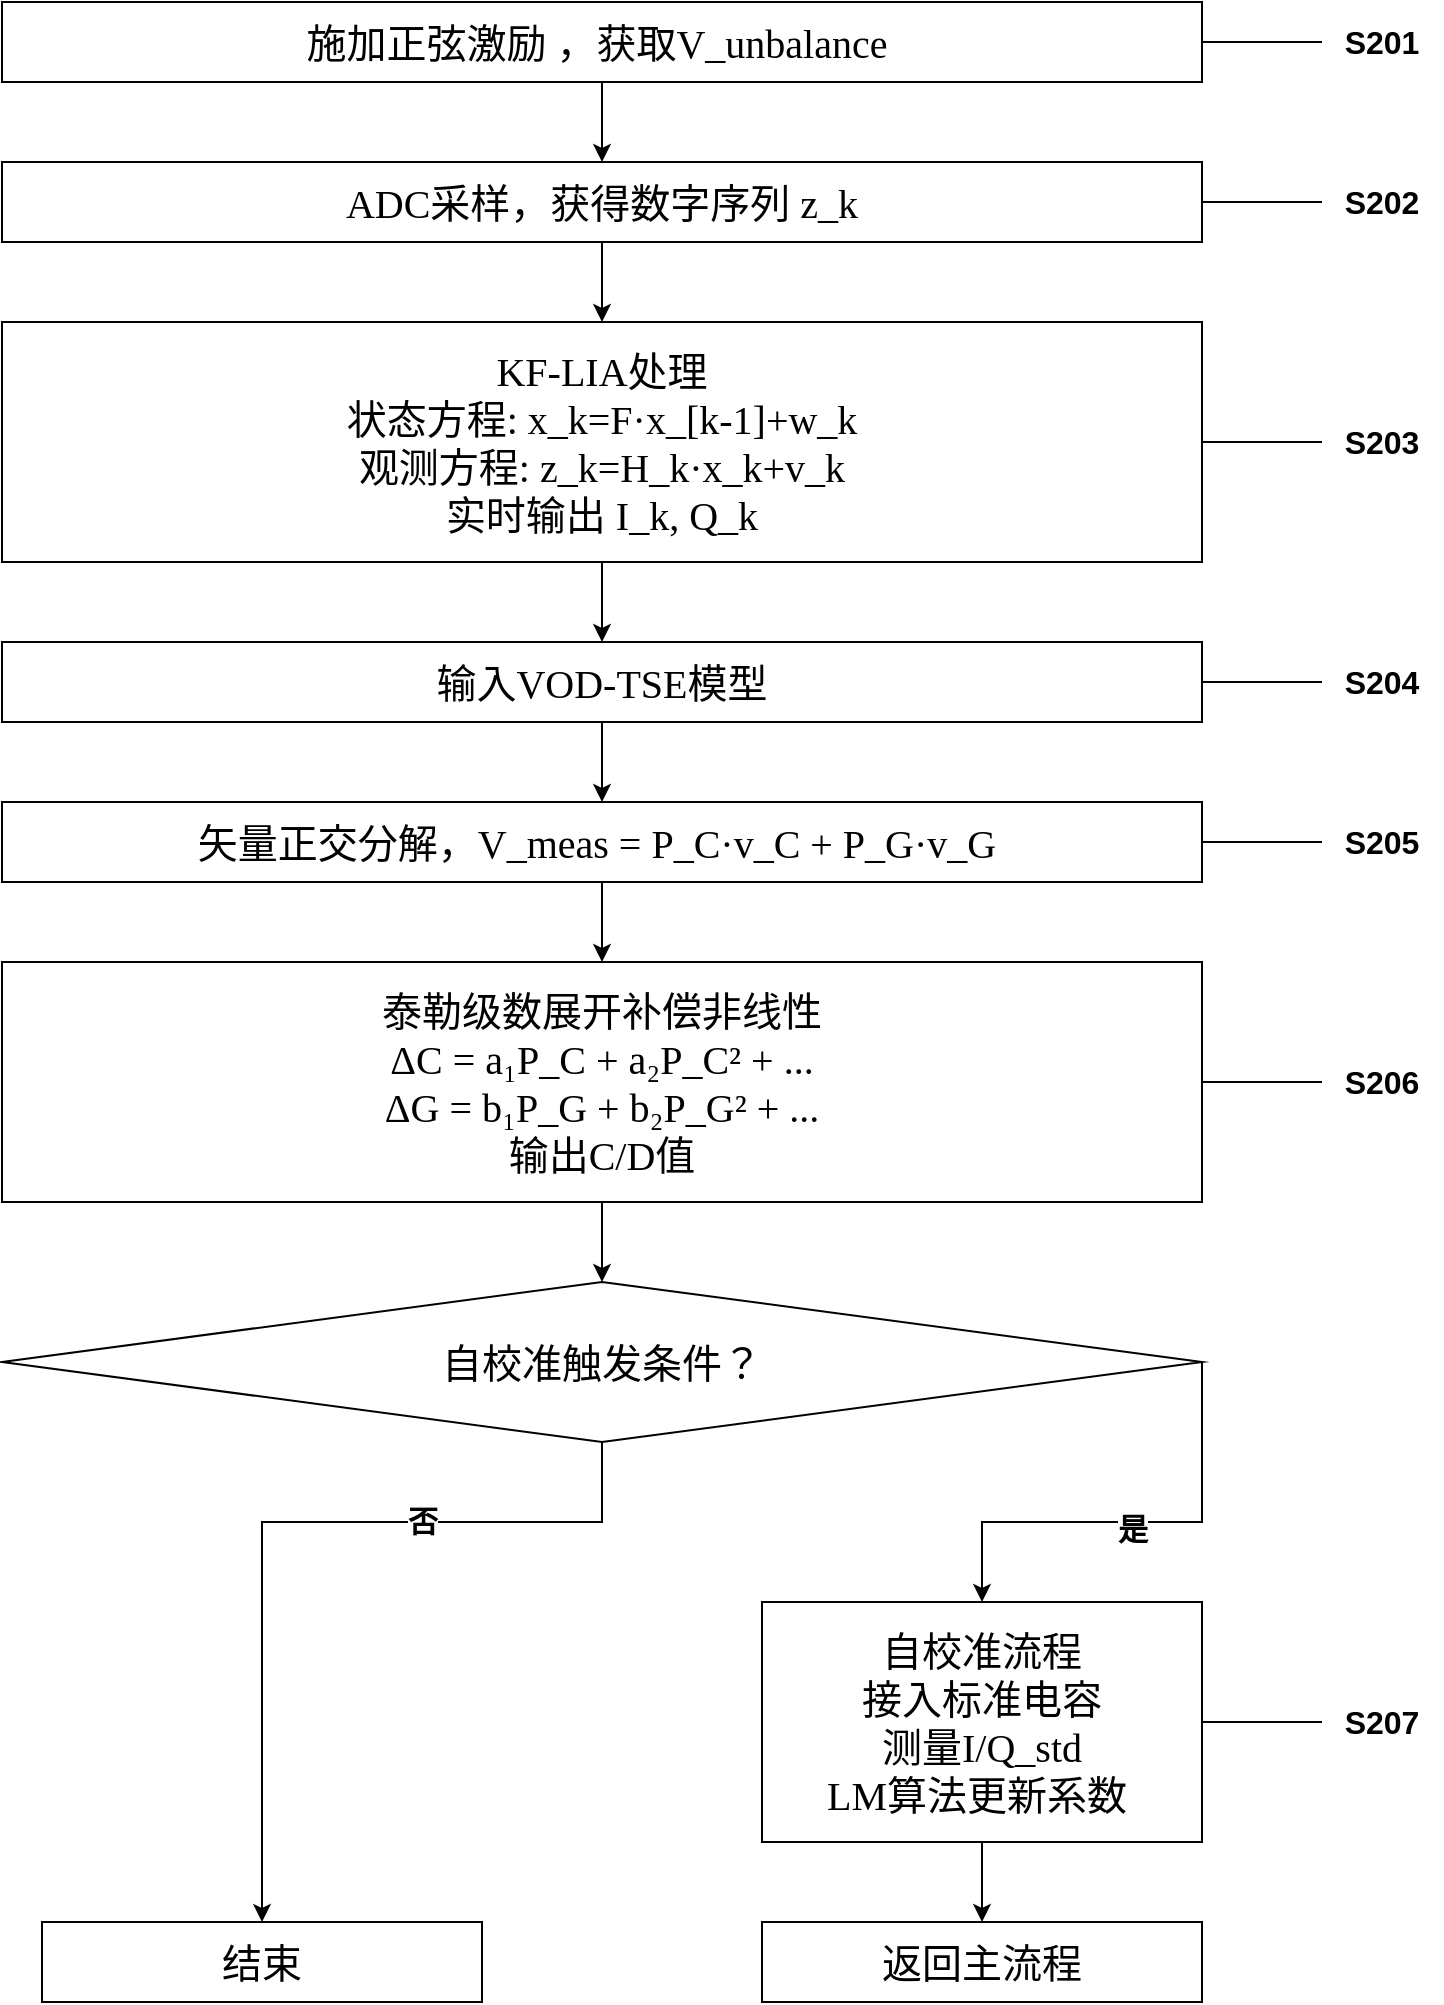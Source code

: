 <mxfile version="28.1.1">
  <diagram name="第 1 页" id="Kd_N4M90eKUCI-s-Nv34">
    <mxGraphModel dx="2096" dy="1087" grid="1" gridSize="10" guides="1" tooltips="1" connect="1" arrows="1" fold="1" page="1" pageScale="1" pageWidth="1920" pageHeight="1200" math="0" shadow="0">
      <root>
        <mxCell id="0" />
        <mxCell id="1" parent="0" />
        <mxCell id="S8SSX4Sj8_gAmMkmtofV-30" value="" style="edgeStyle=orthogonalEdgeStyle;rounded=0;orthogonalLoop=1;jettySize=auto;html=1;fontFamily=Times New Roman;" edge="1" parent="1" source="S8SSX4Sj8_gAmMkmtofV-28" target="S8SSX4Sj8_gAmMkmtofV-29">
          <mxGeometry relative="1" as="geometry" />
        </mxCell>
        <mxCell id="S8SSX4Sj8_gAmMkmtofV-65" style="edgeStyle=orthogonalEdgeStyle;rounded=0;orthogonalLoop=1;jettySize=auto;html=1;endArrow=none;endFill=0;" edge="1" parent="1" source="S8SSX4Sj8_gAmMkmtofV-28" target="S8SSX4Sj8_gAmMkmtofV-64">
          <mxGeometry relative="1" as="geometry" />
        </mxCell>
        <mxCell id="S8SSX4Sj8_gAmMkmtofV-28" value="&lt;div&gt;&lt;font style=&quot;font-size: 20px;&quot;&gt;施加正弦激励 ，&lt;span style=&quot;background-color: transparent; color: light-dark(rgb(0, 0, 0), rgb(255, 255, 255));&quot;&gt;获取V_unbalance&amp;nbsp;&lt;/span&gt;&lt;/font&gt;&lt;/div&gt;" style="rounded=0;whiteSpace=wrap;html=1;fontFamily=Times New Roman;" vertex="1" parent="1">
          <mxGeometry x="400" y="40" width="600" height="40" as="geometry" />
        </mxCell>
        <mxCell id="S8SSX4Sj8_gAmMkmtofV-32" value="" style="edgeStyle=orthogonalEdgeStyle;rounded=0;orthogonalLoop=1;jettySize=auto;html=1;fontFamily=Times New Roman;" edge="1" parent="1" source="S8SSX4Sj8_gAmMkmtofV-29" target="S8SSX4Sj8_gAmMkmtofV-31">
          <mxGeometry relative="1" as="geometry" />
        </mxCell>
        <mxCell id="S8SSX4Sj8_gAmMkmtofV-82" value="" style="edgeStyle=orthogonalEdgeStyle;rounded=0;orthogonalLoop=1;jettySize=auto;html=1;endArrow=none;endFill=0;" edge="1" parent="1" source="S8SSX4Sj8_gAmMkmtofV-29" target="S8SSX4Sj8_gAmMkmtofV-72">
          <mxGeometry relative="1" as="geometry" />
        </mxCell>
        <mxCell id="S8SSX4Sj8_gAmMkmtofV-29" value="&lt;div&gt;&lt;span style=&quot;font-size: 20px;&quot;&gt;ADC采样，获得&lt;/span&gt;&lt;span style=&quot;font-size: 20px; background-color: transparent; color: light-dark(rgb(0, 0, 0), rgb(255, 255, 255));&quot;&gt;数字序列 z_k&lt;/span&gt;&lt;/div&gt;" style="rounded=0;whiteSpace=wrap;html=1;fontFamily=Times New Roman;" vertex="1" parent="1">
          <mxGeometry x="400" y="120" width="600" height="40" as="geometry" />
        </mxCell>
        <mxCell id="S8SSX4Sj8_gAmMkmtofV-34" value="" style="edgeStyle=orthogonalEdgeStyle;rounded=0;orthogonalLoop=1;jettySize=auto;html=1;fontFamily=Times New Roman;" edge="1" parent="1" source="S8SSX4Sj8_gAmMkmtofV-31" target="S8SSX4Sj8_gAmMkmtofV-33">
          <mxGeometry relative="1" as="geometry" />
        </mxCell>
        <mxCell id="S8SSX4Sj8_gAmMkmtofV-83" value="" style="edgeStyle=orthogonalEdgeStyle;rounded=0;orthogonalLoop=1;jettySize=auto;html=1;endArrow=none;endFill=0;" edge="1" parent="1" source="S8SSX4Sj8_gAmMkmtofV-31" target="S8SSX4Sj8_gAmMkmtofV-73">
          <mxGeometry relative="1" as="geometry" />
        </mxCell>
        <mxCell id="S8SSX4Sj8_gAmMkmtofV-31" value="&lt;div&gt;&lt;span style=&quot;font-size: 20px;&quot;&gt;KF-LIA处理&lt;/span&gt;&lt;/div&gt;&lt;div&gt;&lt;span style=&quot;background-color: transparent; color: light-dark(rgb(0, 0, 0), rgb(255, 255, 255)); font-size: 20px;&quot;&gt;状态方程: x_k=F·x_[&lt;/span&gt;&lt;span style=&quot;background-color: transparent; color: light-dark(rgb(0, 0, 0), rgb(255, 255, 255)); font-size: 20px;&quot;&gt;k-1&lt;/span&gt;&lt;span style=&quot;background-color: transparent; color: light-dark(rgb(0, 0, 0), rgb(255, 255, 255)); font-size: 20px;&quot;&gt;]+w_k&lt;/span&gt;&lt;/div&gt;&lt;div&gt;&lt;span style=&quot;font-size: 20px; background-color: transparent; color: light-dark(rgb(0, 0, 0), rgb(255, 255, 255));&quot;&gt;观测方程: z_k=H_k·x_k+v_k&lt;/span&gt;&lt;/div&gt;&lt;div&gt;&lt;span style=&quot;font-size: 20px;&quot;&gt;实时输出 I_k, Q_k&lt;/span&gt;&lt;/div&gt;" style="rounded=0;whiteSpace=wrap;html=1;fontFamily=Times New Roman;" vertex="1" parent="1">
          <mxGeometry x="400" y="200" width="600" height="120" as="geometry" />
        </mxCell>
        <mxCell id="S8SSX4Sj8_gAmMkmtofV-38" value="" style="edgeStyle=orthogonalEdgeStyle;rounded=0;orthogonalLoop=1;jettySize=auto;html=1;fontFamily=Times New Roman;" edge="1" parent="1" source="S8SSX4Sj8_gAmMkmtofV-33" target="S8SSX4Sj8_gAmMkmtofV-37">
          <mxGeometry relative="1" as="geometry" />
        </mxCell>
        <mxCell id="S8SSX4Sj8_gAmMkmtofV-84" value="" style="edgeStyle=orthogonalEdgeStyle;rounded=0;orthogonalLoop=1;jettySize=auto;html=1;endArrow=none;endFill=0;" edge="1" parent="1" source="S8SSX4Sj8_gAmMkmtofV-33" target="S8SSX4Sj8_gAmMkmtofV-74">
          <mxGeometry relative="1" as="geometry" />
        </mxCell>
        <mxCell id="S8SSX4Sj8_gAmMkmtofV-33" value="&lt;span style=&quot;font-size: 20px;&quot;&gt;输入VOD-TSE模型&lt;/span&gt;" style="rounded=0;whiteSpace=wrap;html=1;fontFamily=Times New Roman;" vertex="1" parent="1">
          <mxGeometry x="400" y="360" width="600" height="40" as="geometry" />
        </mxCell>
        <mxCell id="S8SSX4Sj8_gAmMkmtofV-40" value="" style="edgeStyle=orthogonalEdgeStyle;rounded=0;orthogonalLoop=1;jettySize=auto;html=1;" edge="1" parent="1" source="S8SSX4Sj8_gAmMkmtofV-37" target="S8SSX4Sj8_gAmMkmtofV-39">
          <mxGeometry relative="1" as="geometry" />
        </mxCell>
        <mxCell id="S8SSX4Sj8_gAmMkmtofV-85" value="" style="edgeStyle=orthogonalEdgeStyle;rounded=0;orthogonalLoop=1;jettySize=auto;html=1;endArrow=none;endFill=0;" edge="1" parent="1" source="S8SSX4Sj8_gAmMkmtofV-37" target="S8SSX4Sj8_gAmMkmtofV-75">
          <mxGeometry relative="1" as="geometry" />
        </mxCell>
        <mxCell id="S8SSX4Sj8_gAmMkmtofV-37" value="&lt;span style=&quot;font-size: 20px;&quot;&gt;矢量正交分解，V_meas = P_C·v_C + P_G·v_G&amp;nbsp;&lt;/span&gt;" style="rounded=0;whiteSpace=wrap;html=1;fontFamily=Times New Roman;" vertex="1" parent="1">
          <mxGeometry x="400" y="440" width="600" height="40" as="geometry" />
        </mxCell>
        <mxCell id="S8SSX4Sj8_gAmMkmtofV-81" value="" style="edgeStyle=orthogonalEdgeStyle;rounded=0;orthogonalLoop=1;jettySize=auto;html=1;" edge="1" parent="1" source="S8SSX4Sj8_gAmMkmtofV-39" target="S8SSX4Sj8_gAmMkmtofV-45">
          <mxGeometry relative="1" as="geometry" />
        </mxCell>
        <mxCell id="S8SSX4Sj8_gAmMkmtofV-86" value="" style="edgeStyle=orthogonalEdgeStyle;rounded=0;orthogonalLoop=1;jettySize=auto;html=1;endArrow=none;endFill=0;" edge="1" parent="1" source="S8SSX4Sj8_gAmMkmtofV-39" target="S8SSX4Sj8_gAmMkmtofV-76">
          <mxGeometry relative="1" as="geometry" />
        </mxCell>
        <mxCell id="S8SSX4Sj8_gAmMkmtofV-39" value="&lt;span style=&quot;font-size: 20px;&quot;&gt;泰勒级数展开补偿非线性&lt;/span&gt;&lt;div&gt;&lt;span style=&quot;font-size: 20px;&quot;&gt;ΔC = a₁P_C + a₂P_C² + ...&lt;/span&gt;&lt;/div&gt;&lt;div&gt;&lt;span style=&quot;font-size: 20px;&quot;&gt;ΔG = b₁P_G + b₂P_G² + ...&lt;/span&gt;&lt;/div&gt;&lt;div&gt;&lt;span style=&quot;font-size: 20px;&quot;&gt;输出C/D值&lt;/span&gt;&lt;/div&gt;" style="rounded=0;whiteSpace=wrap;html=1;fontFamily=Times New Roman;" vertex="1" parent="1">
          <mxGeometry x="400" y="520" width="600" height="120" as="geometry" />
        </mxCell>
        <mxCell id="S8SSX4Sj8_gAmMkmtofV-53" style="edgeStyle=orthogonalEdgeStyle;rounded=0;orthogonalLoop=1;jettySize=auto;html=1;exitX=1;exitY=0.5;exitDx=0;exitDy=0;exitPerimeter=0;entryX=0.5;entryY=0;entryDx=0;entryDy=0;" edge="1" parent="1" source="S8SSX4Sj8_gAmMkmtofV-45" target="S8SSX4Sj8_gAmMkmtofV-52">
          <mxGeometry relative="1" as="geometry">
            <Array as="points">
              <mxPoint x="1000" y="800" />
              <mxPoint x="890" y="800" />
            </Array>
          </mxGeometry>
        </mxCell>
        <mxCell id="S8SSX4Sj8_gAmMkmtofV-60" value="是" style="edgeLabel;html=1;align=center;verticalAlign=middle;resizable=0;points=[];fontStyle=1;fontSize=15;" vertex="1" connectable="0" parent="S8SSX4Sj8_gAmMkmtofV-53">
          <mxGeometry x="-0.001" y="3" relative="1" as="geometry">
            <mxPoint as="offset" />
          </mxGeometry>
        </mxCell>
        <mxCell id="S8SSX4Sj8_gAmMkmtofV-59" style="edgeStyle=orthogonalEdgeStyle;rounded=0;orthogonalLoop=1;jettySize=auto;html=1;exitX=0.5;exitY=1;exitDx=0;exitDy=0;exitPerimeter=0;entryX=0.5;entryY=0;entryDx=0;entryDy=0;" edge="1" parent="1" source="S8SSX4Sj8_gAmMkmtofV-45" target="S8SSX4Sj8_gAmMkmtofV-58">
          <mxGeometry relative="1" as="geometry">
            <Array as="points">
              <mxPoint x="700" y="800" />
              <mxPoint x="530" y="800" />
            </Array>
          </mxGeometry>
        </mxCell>
        <mxCell id="S8SSX4Sj8_gAmMkmtofV-61" value="否" style="edgeLabel;html=1;align=center;verticalAlign=middle;resizable=0;points=[];fontStyle=1;fontSize=15;" vertex="1" connectable="0" parent="S8SSX4Sj8_gAmMkmtofV-59">
          <mxGeometry x="-0.424" y="-1" relative="1" as="geometry">
            <mxPoint x="-12" as="offset" />
          </mxGeometry>
        </mxCell>
        <mxCell id="S8SSX4Sj8_gAmMkmtofV-45" value="&lt;font style=&quot;font-size: 20px;&quot;&gt;自校准触发条件？&lt;/font&gt;" style="strokeWidth=1;html=1;shape=mxgraph.flowchart.decision;whiteSpace=wrap;fontFamily=Times New Roman;" vertex="1" parent="1">
          <mxGeometry x="400" y="680" width="600" height="80" as="geometry" />
        </mxCell>
        <mxCell id="S8SSX4Sj8_gAmMkmtofV-57" value="" style="edgeStyle=orthogonalEdgeStyle;rounded=0;orthogonalLoop=1;jettySize=auto;html=1;" edge="1" parent="1" source="S8SSX4Sj8_gAmMkmtofV-52" target="S8SSX4Sj8_gAmMkmtofV-56">
          <mxGeometry relative="1" as="geometry" />
        </mxCell>
        <mxCell id="S8SSX4Sj8_gAmMkmtofV-87" value="" style="edgeStyle=orthogonalEdgeStyle;rounded=0;orthogonalLoop=1;jettySize=auto;html=1;endArrow=none;endFill=0;" edge="1" parent="1" source="S8SSX4Sj8_gAmMkmtofV-52" target="S8SSX4Sj8_gAmMkmtofV-79">
          <mxGeometry relative="1" as="geometry" />
        </mxCell>
        <mxCell id="S8SSX4Sj8_gAmMkmtofV-52" value="&lt;span style=&quot;font-size: 20px;&quot;&gt;自校准流程&lt;/span&gt;&lt;div&gt;&lt;span style=&quot;font-size: 20px;&quot;&gt;接入标准电容&lt;/span&gt;&lt;/div&gt;&lt;div&gt;&lt;span style=&quot;font-size: 20px;&quot;&gt;测量I/Q_std&lt;/span&gt;&lt;/div&gt;&lt;div&gt;&lt;span style=&quot;font-size: 20px;&quot;&gt;LM算法更新系数&amp;nbsp;&lt;/span&gt;&lt;/div&gt;" style="rounded=0;whiteSpace=wrap;html=1;fontFamily=Times New Roman;" vertex="1" parent="1">
          <mxGeometry x="780" y="840" width="220" height="120" as="geometry" />
        </mxCell>
        <mxCell id="S8SSX4Sj8_gAmMkmtofV-56" value="&lt;span style=&quot;font-size: 20px;&quot;&gt;返回主流程&lt;/span&gt;" style="rounded=0;whiteSpace=wrap;html=1;fontFamily=Times New Roman;" vertex="1" parent="1">
          <mxGeometry x="780" y="1000" width="220" height="40" as="geometry" />
        </mxCell>
        <mxCell id="S8SSX4Sj8_gAmMkmtofV-58" value="&lt;span style=&quot;font-size: 20px;&quot;&gt;结束&lt;/span&gt;" style="rounded=0;whiteSpace=wrap;html=1;fontFamily=Times New Roman;" vertex="1" parent="1">
          <mxGeometry x="420" y="1000" width="220" height="40" as="geometry" />
        </mxCell>
        <mxCell id="S8SSX4Sj8_gAmMkmtofV-64" value="&lt;font style=&quot;font-size: 16px;&quot;&gt;&lt;b&gt;S201&lt;/b&gt;&lt;/font&gt;" style="text;html=1;align=center;verticalAlign=middle;whiteSpace=wrap;rounded=0;" vertex="1" parent="1">
          <mxGeometry x="1060" y="45" width="60" height="30" as="geometry" />
        </mxCell>
        <mxCell id="S8SSX4Sj8_gAmMkmtofV-72" value="&lt;font style=&quot;font-size: 16px;&quot;&gt;&lt;b&gt;S202&lt;/b&gt;&lt;/font&gt;" style="text;html=1;align=center;verticalAlign=middle;whiteSpace=wrap;rounded=0;" vertex="1" parent="1">
          <mxGeometry x="1060" y="125" width="60" height="30" as="geometry" />
        </mxCell>
        <mxCell id="S8SSX4Sj8_gAmMkmtofV-73" value="&lt;font style=&quot;font-size: 16px;&quot;&gt;&lt;b&gt;S203&lt;/b&gt;&lt;/font&gt;" style="text;html=1;align=center;verticalAlign=middle;whiteSpace=wrap;rounded=0;" vertex="1" parent="1">
          <mxGeometry x="1060" y="245" width="60" height="30" as="geometry" />
        </mxCell>
        <mxCell id="S8SSX4Sj8_gAmMkmtofV-74" value="&lt;font style=&quot;font-size: 16px;&quot;&gt;&lt;b&gt;S204&lt;/b&gt;&lt;/font&gt;" style="text;html=1;align=center;verticalAlign=middle;whiteSpace=wrap;rounded=0;" vertex="1" parent="1">
          <mxGeometry x="1060" y="365" width="60" height="30" as="geometry" />
        </mxCell>
        <mxCell id="S8SSX4Sj8_gAmMkmtofV-75" value="&lt;font style=&quot;font-size: 16px;&quot;&gt;&lt;b&gt;S205&lt;/b&gt;&lt;/font&gt;" style="text;html=1;align=center;verticalAlign=middle;whiteSpace=wrap;rounded=0;" vertex="1" parent="1">
          <mxGeometry x="1060" y="445" width="60" height="30" as="geometry" />
        </mxCell>
        <mxCell id="S8SSX4Sj8_gAmMkmtofV-76" value="&lt;font style=&quot;font-size: 16px;&quot;&gt;&lt;b&gt;S206&lt;/b&gt;&lt;/font&gt;" style="text;html=1;align=center;verticalAlign=middle;whiteSpace=wrap;rounded=0;" vertex="1" parent="1">
          <mxGeometry x="1060" y="565" width="60" height="30" as="geometry" />
        </mxCell>
        <mxCell id="S8SSX4Sj8_gAmMkmtofV-79" value="&lt;font style=&quot;font-size: 16px;&quot;&gt;&lt;b&gt;S207&lt;/b&gt;&lt;/font&gt;" style="text;html=1;align=center;verticalAlign=middle;whiteSpace=wrap;rounded=0;" vertex="1" parent="1">
          <mxGeometry x="1060" y="885" width="60" height="30" as="geometry" />
        </mxCell>
      </root>
    </mxGraphModel>
  </diagram>
</mxfile>
